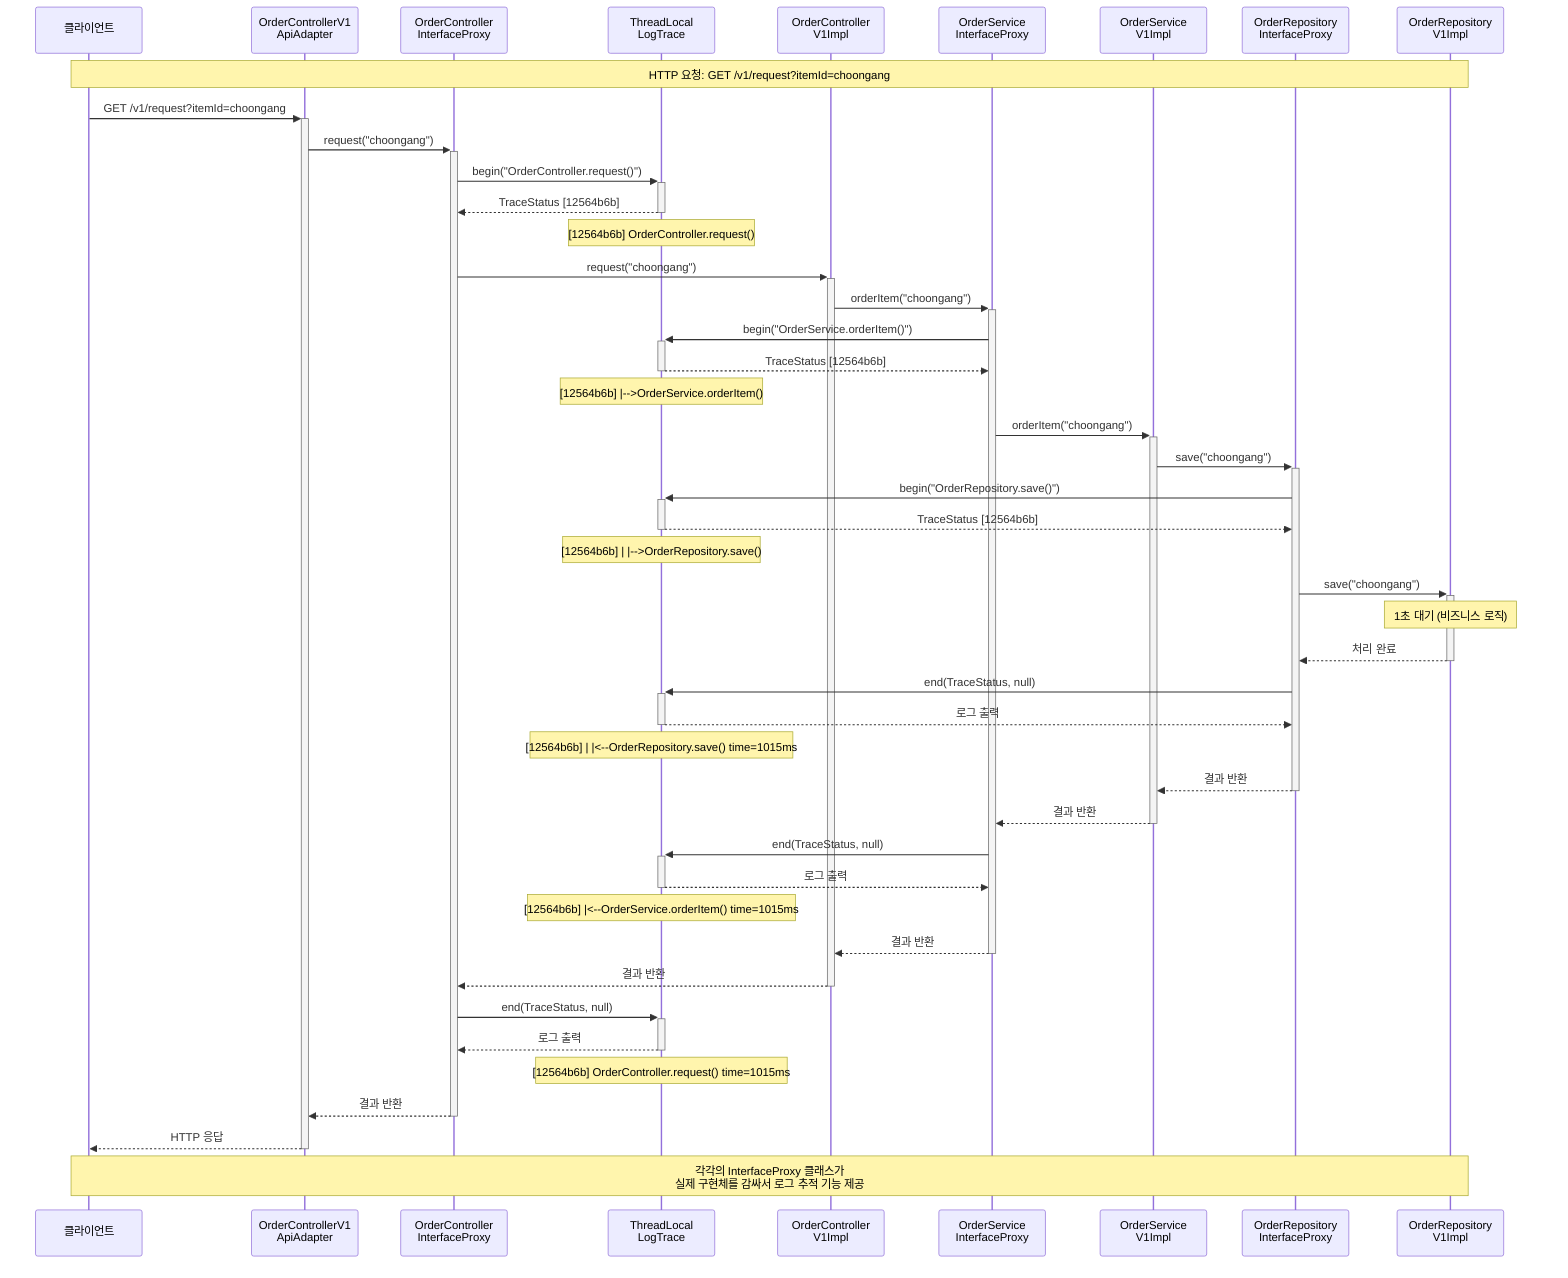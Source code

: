 sequenceDiagram
    participant Client as 클라이언트
    participant ApiAdapter as OrderControllerV1<br/>ApiAdapter
    participant ControllerProxy as OrderController<br/>InterfaceProxy
    participant LogTrace as ThreadLocal<br/>LogTrace
    participant Controller as OrderController<br/>V1Impl
    participant ServiceProxy as OrderService<br/>InterfaceProxy
    participant Service as OrderService<br/>V1Impl
    participant RepoProxy as OrderRepository<br/>InterfaceProxy
    participant Repository as OrderRepository<br/>V1Impl

    Note over Client, Repository: HTTP 요청: GET /v1/request?itemId=choongang

    Client->>+ApiAdapter: GET /v1/request?itemId=choongang
    ApiAdapter->>+ControllerProxy: request("choongang")
    ControllerProxy->>+LogTrace: begin("OrderController.request()")
    LogTrace-->>-ControllerProxy: TraceStatus [12564b6b]
    Note over LogTrace: [12564b6b] OrderController.request()
    
    ControllerProxy->>+Controller: request("choongang")
    Controller->>+ServiceProxy: orderItem("choongang")
    ServiceProxy->>+LogTrace: begin("OrderService.orderItem()")
    LogTrace-->>-ServiceProxy: TraceStatus [12564b6b]
    Note over LogTrace: [12564b6b] |-->OrderService.orderItem()
    
    ServiceProxy->>+Service: orderItem("choongang")
    Service->>+RepoProxy: save("choongang")
    RepoProxy->>+LogTrace: begin("OrderRepository.save()")
    LogTrace-->>-RepoProxy: TraceStatus [12564b6b]
    Note over LogTrace: [12564b6b] |   |-->OrderRepository.save()
    
    RepoProxy->>+Repository: save("choongang")
    Note over Repository: 1초 대기 (비즈니스 로직)
    Repository-->>-RepoProxy: 처리 완료
    
    RepoProxy->>+LogTrace: end(TraceStatus, null)
    LogTrace-->>-RepoProxy: 로그 출력
    Note over LogTrace: [12564b6b] |   |<--OrderRepository.save() time=1015ms
    RepoProxy-->>-Service: 결과 반환
    
    Service-->>-ServiceProxy: 결과 반환
    ServiceProxy->>+LogTrace: end(TraceStatus, null)
    LogTrace-->>-ServiceProxy: 로그 출력
    Note over LogTrace: [12564b6b] |<--OrderService.orderItem() time=1015ms
    ServiceProxy-->>-Controller: 결과 반환
    
    Controller-->>-ControllerProxy: 결과 반환
    ControllerProxy->>+LogTrace: end(TraceStatus, null)
    LogTrace-->>-ControllerProxy: 로그 출력
    Note over LogTrace: [12564b6b] OrderController.request() time=1015ms
    ControllerProxy-->>-ApiAdapter: 결과 반환
    ApiAdapter-->>-Client: HTTP 응답

    Note over Client, Repository: 각각의 InterfaceProxy 클래스가<br/>실제 구현체를 감싸서 로그 추적 기능 제공